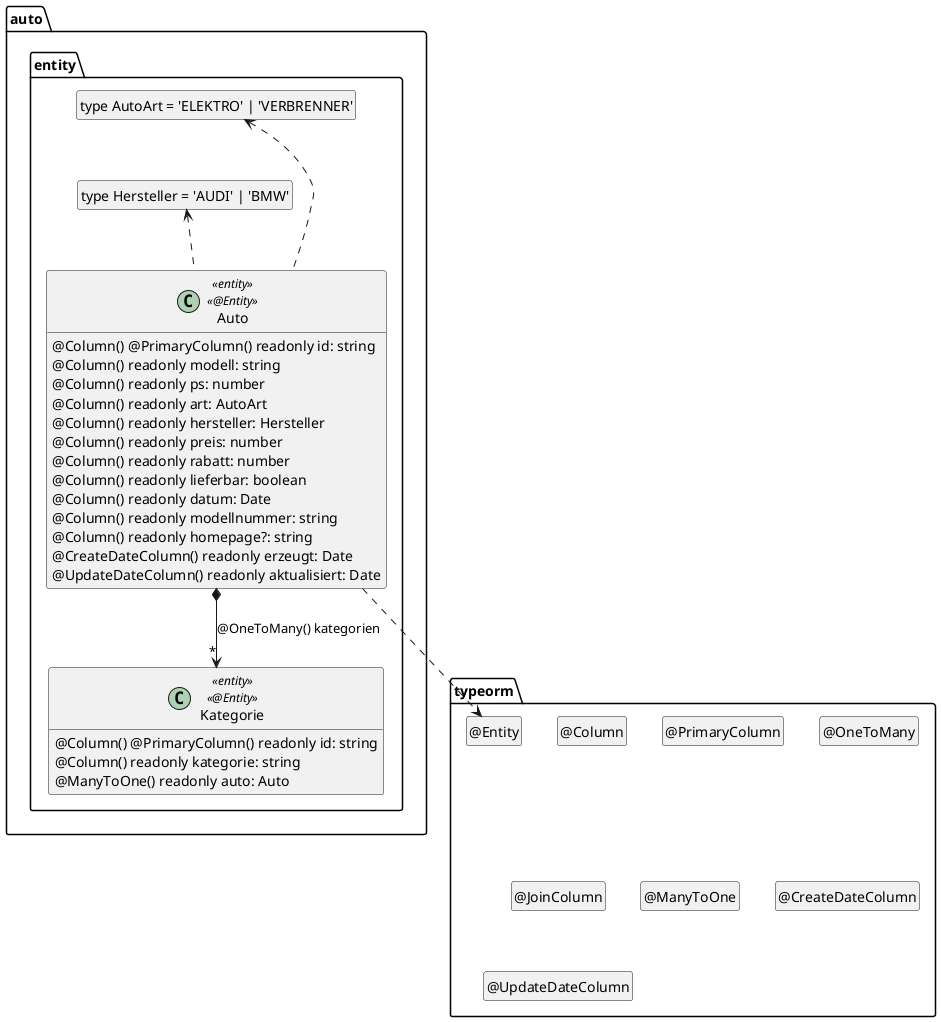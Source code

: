 ' Copyright (C) 2019 - present Juergen Zimmermann, Hochschule Karlsruhe
@startuml Entity

package typeorm {
  class "@Entity" as Entity
  hide Entity circle
  class "@Column" as Column
  hide Column circle
  class "@PrimaryColumn" as PrimaryColumn
  hide PrimaryColumn circle
  class "@OneToMany" as OneToMany
  hide OneToMany circle
  class "@JoinColumn" as JoinColumn
  hide JoinColumn circle
  class "@ManyToOne" as ManyToOne
  hide ManyToOne circle
  class "@CreateDateColumn" as CreateDateColumn
  hide CreateDateColumn circle
  class "@UpdateDateColumn" as UpdateDateColumn
  hide UpdateDateColumn circle
}

package auto.entity {
  class "type AutoArt = 'ELEKTRO' | 'VERBRENNER'" as AutoArt
  hide AutoArt circle

  class "type Hersteller = 'AUDI' | 'BMW'" as Hersteller
  hide Hersteller circle

  class Auto <<entity>> <<@Entity>> {
    @Column() @PrimaryColumn() readonly id: string
    @Column() readonly modell: string
    @Column() readonly ps: number
    @Column() readonly art: AutoArt
    @Column() readonly hersteller: Hersteller
    @Column() readonly preis: number
    @Column() readonly rabatt: number
    @Column() readonly lieferbar: boolean
    @Column() readonly datum: Date
    @Column() readonly modellnummer: string
    @Column() readonly homepage?: string
    @CreateDateColumn() readonly erzeugt: Date
    @UpdateDateColumn() readonly aktualisiert: Date
  }

  class Kategorie <<entity>> <<@Entity>> {
    @Column() @PrimaryColumn() readonly id: string
    @Column() readonly kategorie: string
    @ManyToOne() readonly auto: Auto
  }

  Auto ..> Entity
  Auto *--> "*" Kategorie : @OneToMany() kategorien
  Auto .up.> AutoArt
  Auto .up.> Hersteller

  AutoArt .[hidden].> Hersteller
}

hide empty members

@enduml

